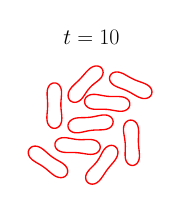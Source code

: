 \begin{tikzpicture}[scale=0.32]

\begin{axis}[
  xmin = 0,
  xmax = 3.14,
  ymin = 0,
  ymax = 3.14,
  axis equal = true,
  hide axis,
  title = {\Huge$t=10$}
  ]

\addplot [mark=none,red,line width=1.5] table{
5.794e-01 6.072e-01
5.927e-01 5.963e-01
6.07e-01 5.845e-01
6.229e-01 5.71e-01
6.409e-01 5.555e-01
6.613e-01 5.381e-01
6.843e-01 5.187e-01
7.104e-01 4.977e-01
7.4e-01 4.76e-01
7.736e-01 4.547e-01
8.116e-01 4.359e-01
8.542e-01 4.222e-01
9.008e-01 4.171e-01
9.487e-01 4.241e-01
9.933e-01 4.46e-01
1.028e+00 4.827e-01
1.047e+00 5.299e-01
1.048e+00 5.808e-01
1.033e+00 6.29e-01
1.005e+00 6.707e-01
9.713e-01 7.052e-01
9.34e-01 7.337e-01
8.962e-01 7.577e-01
8.594e-01 7.789e-01
8.248e-01 7.984e-01
7.93e-01 8.167e-01
7.643e-01 8.341e-01
7.39e-01 8.504e-01
7.168e-01 8.655e-01
6.976e-01 8.793e-01
6.809e-01 8.919e-01
6.664e-01 9.034e-01
6.53e-01 9.142e-01
6.399e-01 9.252e-01
6.258e-01 9.373e-01
6.101e-01 9.511e-01
5.923e-01 9.668e-01
5.723e-01 9.846e-01
5.497e-01 1.004e+00
5.24e-01 1.026e+00
4.949e-01 1.048e+00
4.617e-01 1.07e+00
4.239e-01 1.089e+00
3.813e-01 1.103e+00
3.348e-01 1.109e+00
2.869e-01 1.101e+00
2.425e-01 1.079e+00
2.079e-01 1.042e+00
1.888e-01 9.951e-01
1.876e-01 9.441e-01
2.025e-01 8.958e-01
2.291e-01 8.537e-01
2.627e-01 8.187e-01
2.995e-01 7.896e-01
3.37e-01 7.649e-01
3.734e-01 7.432e-01
4.077e-01 7.232e-01
4.394e-01 7.045e-01
4.679e-01 6.87e-01
4.932e-01 6.706e-01
5.153e-01 6.555e-01
5.346e-01 6.417e-01
5.513e-01 6.292e-01
5.66e-01 6.179e-01
5.794e-01 6.072e-01
};

\addplot [mark=none,red,line width=1.5] table{
1.763e+00 3.763e-01
1.774e+00 3.896e-01
1.785e+00 4.043e-01
1.797e+00 4.212e-01
1.811e+00 4.406e-01
1.826e+00 4.629e-01
1.842e+00 4.88e-01
1.861e+00 5.159e-01
1.881e+00 5.463e-01
1.904e+00 5.787e-01
1.93e+00 6.126e-01
1.958e+00 6.476e-01
1.988e+00 6.835e-01
2.02e+00 7.204e-01
2.052e+00 7.587e-01
2.083e+00 7.989e-01
2.111e+00 8.419e-01
2.133e+00 8.88e-01
2.146e+00 9.368e-01
2.149e+00 9.866e-01
2.138e+00 1.034e+00
2.115e+00 1.074e+00
2.081e+00 1.104e+00
2.042e+00 1.121e+00
2.003e+00 1.125e+00
1.967e+00 1.12e+00
1.935e+00 1.108e+00
1.909e+00 1.093e+00
1.888e+00 1.077e+00
1.871e+00 1.06e+00
1.857e+00 1.045e+00
1.845e+00 1.03e+00
1.835e+00 1.016e+00
1.826e+00 1.002e+00
1.816e+00 9.86e-01
1.806e+00 9.679e-01
1.794e+00 9.471e-01
1.782e+00 9.234e-01
1.768e+00 8.968e-01
1.752e+00 8.674e-01
1.733e+00 8.355e-01
1.712e+00 8.02e-01
1.688e+00 7.674e-01
1.659e+00 7.325e-01
1.628e+00 6.976e-01
1.594e+00 6.629e-01
1.558e+00 6.279e-01
1.523e+00 5.913e-01
1.491e+00 5.519e-01
1.464e+00 5.084e-01
1.446e+00 4.608e-01
1.442e+00 4.113e-01
1.452e+00 3.64e-01
1.476e+00 3.24e-01
1.51e+00 2.954e-01
1.549e+00 2.796e-01
1.589e+00 2.754e-01
1.625e+00 2.803e-01
1.657e+00 2.911e-01
1.683e+00 3.051e-01
1.705e+00 3.203e-01
1.724e+00 3.354e-01
1.739e+00 3.498e-01
1.752e+00 3.633e-01
1.763e+00 3.763e-01
};

\addplot [mark=none,red,line width=1.5] table{
2.536e+00 7.061e-01
2.55e+00 7.162e-01
2.564e+00 7.288e-01
2.577e+00 7.448e-01
2.59e+00 7.647e-01
2.601e+00 7.89e-01
2.611e+00 8.176e-01
2.617e+00 8.505e-01
2.62e+00 8.871e-01
2.619e+00 9.269e-01
2.616e+00 9.692e-01
2.612e+00 1.014e+00
2.606e+00 1.06e+00
2.601e+00 1.109e+00
2.598e+00 1.159e+00
2.596e+00 1.209e+00
2.596e+00 1.26e+00
2.598e+00 1.312e+00
2.6e+00 1.362e+00
2.602e+00 1.412e+00
2.6e+00 1.461e+00
2.595e+00 1.507e+00
2.584e+00 1.551e+00
2.567e+00 1.59e+00
2.545e+00 1.622e+00
2.518e+00 1.647e+00
2.489e+00 1.665e+00
2.461e+00 1.674e+00
2.434e+00 1.677e+00
2.41e+00 1.676e+00
2.39e+00 1.672e+00
2.373e+00 1.665e+00
2.357e+00 1.657e+00
2.343e+00 1.648e+00
2.329e+00 1.636e+00
2.315e+00 1.621e+00
2.301e+00 1.601e+00
2.289e+00 1.577e+00
2.279e+00 1.549e+00
2.273e+00 1.516e+00
2.27e+00 1.48e+00
2.271e+00 1.44e+00
2.275e+00 1.398e+00
2.282e+00 1.353e+00
2.29e+00 1.307e+00
2.298e+00 1.259e+00
2.304e+00 1.21e+00
2.309e+00 1.159e+00
2.311e+00 1.108e+00
2.31e+00 1.057e+00
2.308e+00 1.006e+00
2.306e+00 9.562e-01
2.306e+00 9.076e-01
2.309e+00 8.608e-01
2.317e+00 8.168e-01
2.331e+00 7.769e-01
2.352e+00 7.43e-01
2.377e+00 7.165e-01
2.405e+00 6.983e-01
2.434e+00 6.882e-01
2.46e+00 6.846e-01
2.484e+00 6.861e-01
2.504e+00 6.909e-01
2.521e+00 6.978e-01
2.536e+00 7.061e-01
};

\addplot [mark=none,red,line width=1.5] table{
1.76e+00 1.077e+00
1.76e+00 1.094e+00
1.758e+00 1.112e+00
1.753e+00 1.133e+00
1.743e+00 1.154e+00
1.728e+00 1.177e+00
1.707e+00 1.198e+00
1.68e+00 1.218e+00
1.647e+00 1.233e+00
1.609e+00 1.244e+00
1.567e+00 1.251e+00
1.522e+00 1.253e+00
1.475e+00 1.253e+00
1.427e+00 1.251e+00
1.377e+00 1.249e+00
1.326e+00 1.249e+00
1.275e+00 1.251e+00
1.224e+00 1.256e+00
1.174e+00 1.264e+00
1.125e+00 1.273e+00
1.077e+00 1.281e+00
1.031e+00 1.289e+00
9.86e-01 1.293e+00
9.435e-01 1.292e+00
9.043e-01 1.287e+00
8.692e-01 1.276e+00
8.395e-01 1.26e+00
8.157e-01 1.242e+00
7.978e-01 1.222e+00
7.851e-01 1.202e+00
7.769e-01 1.183e+00
7.722e-01 1.165e+00
7.7e-01 1.148e+00
7.7e-01 1.131e+00
7.724e-01 1.112e+00
7.781e-01 1.092e+00
7.879e-01 1.071e+00
8.03e-01 1.049e+00
8.241e-01 1.027e+00
8.514e-01 1.008e+00
8.845e-01 9.92e-01
9.224e-01 9.803e-01
9.641e-01 9.728e-01
1.009e+00 9.691e-01
1.056e+00 9.679e-01
1.104e+00 9.681e-01
1.154e+00 9.681e-01
1.205e+00 9.67e-01
1.256e+00 9.639e-01
1.307e+00 9.586e-01
1.357e+00 9.515e-01
1.407e+00 9.435e-01
1.454e+00 9.358e-01
1.501e+00 9.299e-01
1.546e+00 9.273e-01
1.588e+00 9.291e-01
1.627e+00 9.359e-01
1.662e+00 9.477e-01
1.692e+00 9.636e-01
1.715e+00 9.824e-01
1.733e+00 1.002e+00
1.745e+00 1.023e+00
1.753e+00 1.042e+00
1.758e+00 1.06e+00
1.76e+00 1.077e+00
};

\addplot [mark=none,red,line width=1.5] table{
1.996e+00 1.742e+00
1.982e+00 1.752e+00
1.967e+00 1.762e+00
1.948e+00 1.772e+00
1.926e+00 1.78e+00
1.9e+00 1.786e+00
1.87e+00 1.789e+00
1.837e+00 1.79e+00
1.8e+00 1.787e+00
1.761e+00 1.781e+00
1.719e+00 1.773e+00
1.675e+00 1.764e+00
1.629e+00 1.754e+00
1.582e+00 1.746e+00
1.532e+00 1.739e+00
1.482e+00 1.735e+00
1.43e+00 1.732e+00
1.379e+00 1.732e+00
1.328e+00 1.73e+00
1.279e+00 1.727e+00
1.23e+00 1.721e+00
1.185e+00 1.709e+00
1.144e+00 1.69e+00
1.11e+00 1.666e+00
1.083e+00 1.636e+00
1.066e+00 1.604e+00
1.057e+00 1.572e+00
1.056e+00 1.542e+00
1.061e+00 1.515e+00
1.069e+00 1.493e+00
1.079e+00 1.475e+00
1.091e+00 1.46e+00
1.103e+00 1.448e+00
1.116e+00 1.437e+00
1.131e+00 1.427e+00
1.15e+00 1.417e+00
1.172e+00 1.409e+00
1.198e+00 1.403e+00
1.228e+00 1.399e+00
1.261e+00 1.399e+00
1.298e+00 1.402e+00
1.337e+00 1.408e+00
1.379e+00 1.417e+00
1.423e+00 1.427e+00
1.468e+00 1.437e+00
1.516e+00 1.446e+00
1.565e+00 1.453e+00
1.616e+00 1.458e+00
1.667e+00 1.461e+00
1.718e+00 1.462e+00
1.769e+00 1.463e+00
1.819e+00 1.466e+00
1.867e+00 1.472e+00
1.913e+00 1.483e+00
1.954e+00 1.5e+00
1.989e+00 1.524e+00
2.015e+00 1.554e+00
2.033e+00 1.586e+00
2.042e+00 1.618e+00
2.043e+00 1.648e+00
2.038e+00 1.674e+00
2.03e+00 1.696e+00
2.019e+00 1.715e+00
2.008e+00 1.729e+00
1.996e+00 1.742e+00
};

\addplot [mark=none,red,line width=1.5] table{
2.397e+00 1.971e+00
2.403e+00 1.987e+00
2.407e+00 2.005e+00
2.409e+00 2.026e+00
2.407e+00 2.049e+00
2.4e+00 2.075e+00
2.386e+00 2.102e+00
2.365e+00 2.128e+00
2.336e+00 2.151e+00
2.301e+00 2.169e+00
2.261e+00 2.182e+00
2.217e+00 2.189e+00
2.17e+00 2.193e+00
2.121e+00 2.193e+00
2.071e+00 2.193e+00
2.021e+00 2.193e+00
1.969e+00 2.194e+00
1.918e+00 2.198e+00
1.868e+00 2.205e+00
1.819e+00 2.213e+00
1.771e+00 2.222e+00
1.725e+00 2.23e+00
1.681e+00 2.237e+00
1.638e+00 2.241e+00
1.599e+00 2.24e+00
1.562e+00 2.236e+00
1.53e+00 2.227e+00
1.502e+00 2.215e+00
1.48e+00 2.2e+00
1.462e+00 2.185e+00
1.448e+00 2.169e+00
1.438e+00 2.154e+00
1.43e+00 2.138e+00
1.424e+00 2.122e+00
1.42e+00 2.104e+00
1.419e+00 2.083e+00
1.421e+00 2.06e+00
1.428e+00 2.034e+00
1.441e+00 2.007e+00
1.462e+00 1.981e+00
1.49e+00 1.957e+00
1.525e+00 1.938e+00
1.565e+00 1.925e+00
1.609e+00 1.917e+00
1.656e+00 1.913e+00
1.705e+00 1.913e+00
1.754e+00 1.914e+00
1.805e+00 1.915e+00
1.856e+00 1.914e+00
1.908e+00 1.911e+00
1.958e+00 1.905e+00
2.007e+00 1.897e+00
2.055e+00 1.889e+00
2.101e+00 1.881e+00
2.146e+00 1.874e+00
2.188e+00 1.871e+00
2.228e+00 1.871e+00
2.264e+00 1.875e+00
2.297e+00 1.883e+00
2.324e+00 1.895e+00
2.347e+00 1.909e+00
2.365e+00 1.925e+00
2.379e+00 1.94e+00
2.39e+00 1.956e+00
2.397e+00 1.971e+00
};

\addplot [mark=none,red,line width=1.5] table{
8.541e-01 1.535e+00
8.663e-01 1.547e+00
8.78e-01 1.561e+00
8.894e-01 1.579e+00
8.999e-01 1.6e+00
9.09e-01 1.625e+00
9.159e-01 1.654e+00
9.201e-01 1.687e+00
9.213e-01 1.724e+00
9.197e-01 1.764e+00
9.16e-01 1.806e+00
9.11e-01 1.85e+00
9.059e-01 1.897e+00
9.019e-01 1.946e+00
8.997e-01 1.995e+00
8.998e-01 2.046e+00
9.023e-01 2.097e+00
9.064e-01 2.148e+00
9.108e-01 2.199e+00
9.139e-01 2.249e+00
9.137e-01 2.297e+00
9.083e-01 2.344e+00
8.961e-01 2.387e+00
8.768e-01 2.425e+00
8.51e-01 2.455e+00
8.211e-01 2.476e+00
7.898e-01 2.488e+00
7.6e-01 2.491e+00
7.334e-01 2.489e+00
7.106e-01 2.482e+00
6.918e-01 2.473e+00
6.763e-01 2.463e+00
6.632e-01 2.452e+00
6.513e-01 2.44e+00
6.401e-01 2.425e+00
6.292e-01 2.407e+00
6.192e-01 2.386e+00
6.106e-01 2.36e+00
6.04e-01 2.331e+00
5.999e-01 2.298e+00
5.984e-01 2.261e+00
5.992e-01 2.221e+00
6.016e-01 2.179e+00
6.049e-01 2.134e+00
6.079e-01 2.087e+00
6.099e-01 2.039e+00
6.1e-01 1.989e+00
6.081e-01 1.938e+00
6.044e-01 1.887e+00
5.997e-01 1.836e+00
5.954e-01 1.786e+00
5.932e-01 1.736e+00
5.949e-01 1.687e+00
6.022e-01 1.641e+00
6.164e-01 1.598e+00
6.375e-01 1.562e+00
6.645e-01 1.533e+00
6.95e-01 1.512e+00
7.265e-01 1.501e+00
7.563e-01 1.497e+00
7.83e-01 1.5e+00
8.058e-01 1.506e+00
8.248e-01 1.514e+00
8.406e-01 1.524e+00
8.541e-01 1.535e+00
};

\addplot [mark=none,red,line width=1.5] table{
1.369e+00 2.16e+00
1.379e+00 2.173e+00
1.391e+00 2.188e+00
1.403e+00 2.205e+00
1.416e+00 2.225e+00
1.431e+00 2.247e+00
1.447e+00 2.272e+00
1.466e+00 2.3e+00
1.487e+00 2.33e+00
1.512e+00 2.361e+00
1.54e+00 2.393e+00
1.571e+00 2.425e+00
1.607e+00 2.456e+00
1.645e+00 2.486e+00
1.684e+00 2.517e+00
1.724e+00 2.548e+00
1.761e+00 2.583e+00
1.793e+00 2.623e+00
1.815e+00 2.669e+00
1.825e+00 2.717e+00
1.818e+00 2.765e+00
1.797e+00 2.807e+00
1.765e+00 2.838e+00
1.727e+00 2.856e+00
1.688e+00 2.863e+00
1.651e+00 2.861e+00
1.619e+00 2.853e+00
1.591e+00 2.842e+00
1.567e+00 2.829e+00
1.548e+00 2.816e+00
1.531e+00 2.803e+00
1.517e+00 2.791e+00
1.504e+00 2.78e+00
1.492e+00 2.768e+00
1.479e+00 2.755e+00
1.464e+00 2.739e+00
1.448e+00 2.722e+00
1.431e+00 2.701e+00
1.411e+00 2.679e+00
1.389e+00 2.653e+00
1.365e+00 2.626e+00
1.338e+00 2.596e+00
1.309e+00 2.566e+00
1.277e+00 2.534e+00
1.243e+00 2.502e+00
1.207e+00 2.469e+00
1.172e+00 2.434e+00
1.137e+00 2.397e+00
1.106e+00 2.356e+00
1.08e+00 2.312e+00
1.063e+00 2.264e+00
1.057e+00 2.215e+00
1.064e+00 2.167e+00
1.085e+00 2.125e+00
1.116e+00 2.093e+00
1.153e+00 2.074e+00
1.192e+00 2.066e+00
1.229e+00 2.068e+00
1.261e+00 2.077e+00
1.288e+00 2.089e+00
1.311e+00 2.104e+00
1.329e+00 2.119e+00
1.345e+00 2.133e+00
1.358e+00 2.147e+00
1.369e+00 2.16e+00
};

\addplot [mark=none,red,line width=1.5] table{
2.47e+00 2.253e+00
2.485e+00 2.244e+00
2.501e+00 2.235e+00
2.519e+00 2.224e+00
2.539e+00 2.213e+00
2.563e+00 2.2e+00
2.59e+00 2.186e+00
2.62e+00 2.173e+00
2.655e+00 2.161e+00
2.694e+00 2.152e+00
2.736e+00 2.149e+00
2.78e+00 2.155e+00
2.824e+00 2.172e+00
2.861e+00 2.203e+00
2.886e+00 2.246e+00
2.894e+00 2.296e+00
2.884e+00 2.346e+00
2.859e+00 2.39e+00
2.823e+00 2.426e+00
2.782e+00 2.454e+00
2.738e+00 2.476e+00
2.695e+00 2.493e+00
2.653e+00 2.508e+00
2.613e+00 2.522e+00
2.575e+00 2.536e+00
2.541e+00 2.549e+00
2.51e+00 2.562e+00
2.483e+00 2.575e+00
2.459e+00 2.587e+00
2.438e+00 2.597e+00
2.419e+00 2.607e+00
2.403e+00 2.616e+00
2.388e+00 2.624e+00
2.373e+00 2.633e+00
2.357e+00 2.642e+00
2.339e+00 2.653e+00
2.318e+00 2.664e+00
2.295e+00 2.677e+00
2.268e+00 2.691e+00
2.237e+00 2.705e+00
2.203e+00 2.717e+00
2.164e+00 2.727e+00
2.122e+00 2.731e+00
2.078e+00 2.726e+00
2.034e+00 2.71e+00
1.997e+00 2.679e+00
1.972e+00 2.636e+00
1.964e+00 2.586e+00
1.975e+00 2.537e+00
2.001e+00 2.493e+00
2.037e+00 2.457e+00
2.079e+00 2.429e+00
2.122e+00 2.408e+00
2.166e+00 2.39e+00
2.208e+00 2.374e+00
2.247e+00 2.36e+00
2.284e+00 2.346e+00
2.318e+00 2.332e+00
2.349e+00 2.318e+00
2.376e+00 2.305e+00
2.4e+00 2.292e+00
2.421e+00 2.281e+00
2.439e+00 2.271e+00
2.455e+00 2.262e+00
2.47e+00 2.253e+00
};

\end{axis}

%\draw[gray,thin] (0,0) grid +(3,4);

\end{tikzpicture}

